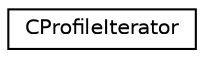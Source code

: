 digraph "Graphical Class Hierarchy"
{
  edge [fontname="Helvetica",fontsize="10",labelfontname="Helvetica",labelfontsize="10"];
  node [fontname="Helvetica",fontsize="10",shape=record];
  rankdir="LR";
  Node1 [label="CProfileIterator",height=0.2,width=0.4,color="black", fillcolor="white", style="filled",URL="$d9/de9/class_c_profile_iterator.html",tooltip="An iterator to navigate through the tree. "];
}
